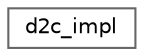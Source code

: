 digraph "Graphical Class Hierarchy"
{
 // LATEX_PDF_SIZE
  bgcolor="transparent";
  edge [fontname=Helvetica,fontsize=10,labelfontname=Helvetica,labelfontsize=10];
  node [fontname=Helvetica,fontsize=10,shape=box,height=0.2,width=0.4];
  rankdir="LR";
  Node0 [label="d2c_impl",height=0.2,width=0.4,color="grey40", fillcolor="white", style="filled",URL="$structd2c__impl.html",tooltip=" "];
}
